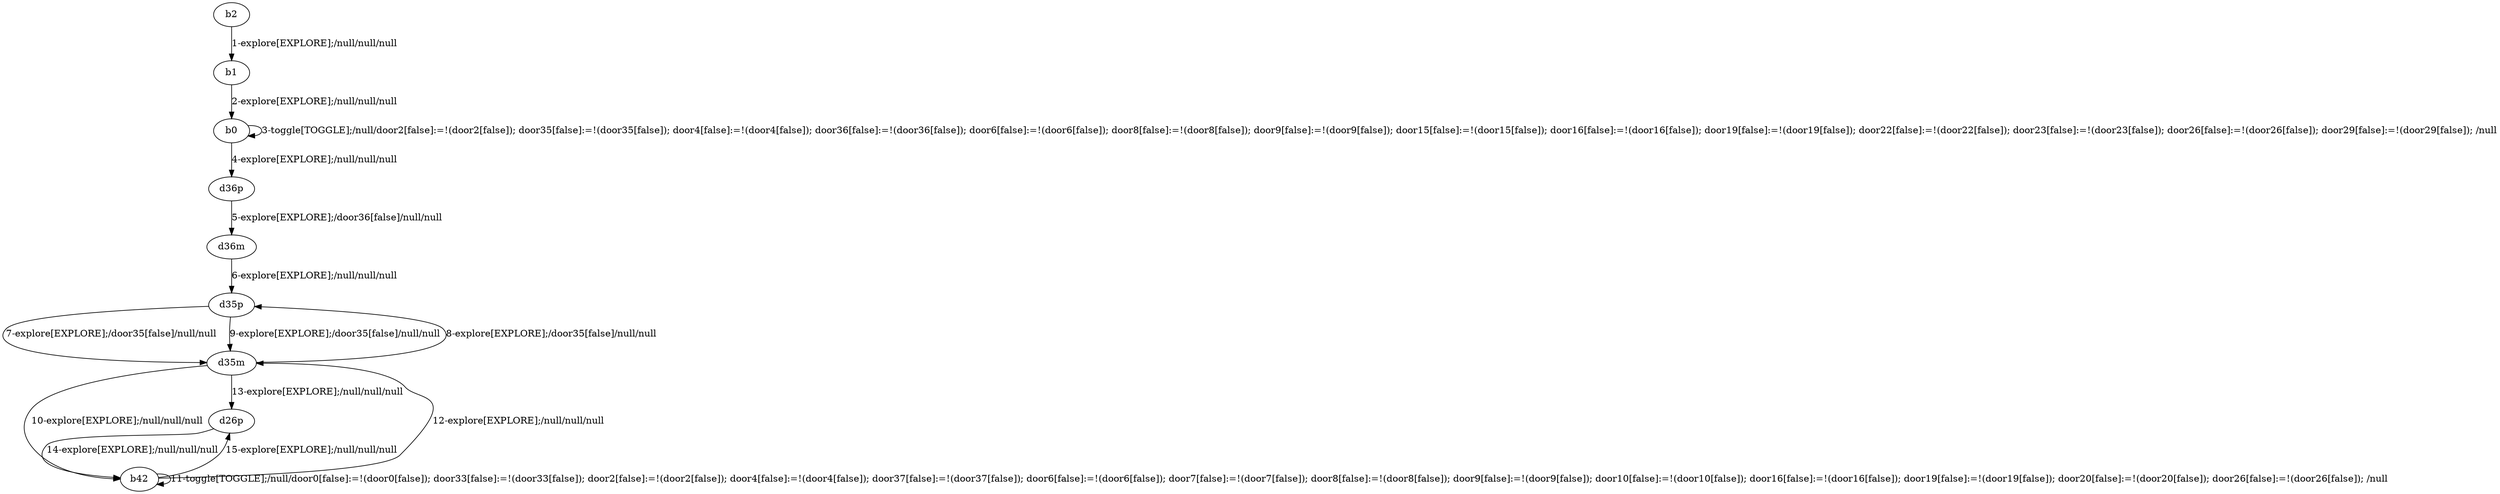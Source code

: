 # Total number of goals covered by this test: 1
# d26p --> b42

digraph g {
"b2" -> "b1" [label = "1-explore[EXPLORE];/null/null/null"];
"b1" -> "b0" [label = "2-explore[EXPLORE];/null/null/null"];
"b0" -> "b0" [label = "3-toggle[TOGGLE];/null/door2[false]:=!(door2[false]); door35[false]:=!(door35[false]); door4[false]:=!(door4[false]); door36[false]:=!(door36[false]); door6[false]:=!(door6[false]); door8[false]:=!(door8[false]); door9[false]:=!(door9[false]); door15[false]:=!(door15[false]); door16[false]:=!(door16[false]); door19[false]:=!(door19[false]); door22[false]:=!(door22[false]); door23[false]:=!(door23[false]); door26[false]:=!(door26[false]); door29[false]:=!(door29[false]); /null"];
"b0" -> "d36p" [label = "4-explore[EXPLORE];/null/null/null"];
"d36p" -> "d36m" [label = "5-explore[EXPLORE];/door36[false]/null/null"];
"d36m" -> "d35p" [label = "6-explore[EXPLORE];/null/null/null"];
"d35p" -> "d35m" [label = "7-explore[EXPLORE];/door35[false]/null/null"];
"d35m" -> "d35p" [label = "8-explore[EXPLORE];/door35[false]/null/null"];
"d35p" -> "d35m" [label = "9-explore[EXPLORE];/door35[false]/null/null"];
"d35m" -> "b42" [label = "10-explore[EXPLORE];/null/null/null"];
"b42" -> "b42" [label = "11-toggle[TOGGLE];/null/door0[false]:=!(door0[false]); door33[false]:=!(door33[false]); door2[false]:=!(door2[false]); door4[false]:=!(door4[false]); door37[false]:=!(door37[false]); door6[false]:=!(door6[false]); door7[false]:=!(door7[false]); door8[false]:=!(door8[false]); door9[false]:=!(door9[false]); door10[false]:=!(door10[false]); door16[false]:=!(door16[false]); door19[false]:=!(door19[false]); door20[false]:=!(door20[false]); door26[false]:=!(door26[false]); /null"];
"b42" -> "d35m" [label = "12-explore[EXPLORE];/null/null/null"];
"d35m" -> "d26p" [label = "13-explore[EXPLORE];/null/null/null"];
"d26p" -> "b42" [label = "14-explore[EXPLORE];/null/null/null"];
"b42" -> "d26p" [label = "15-explore[EXPLORE];/null/null/null"];
}